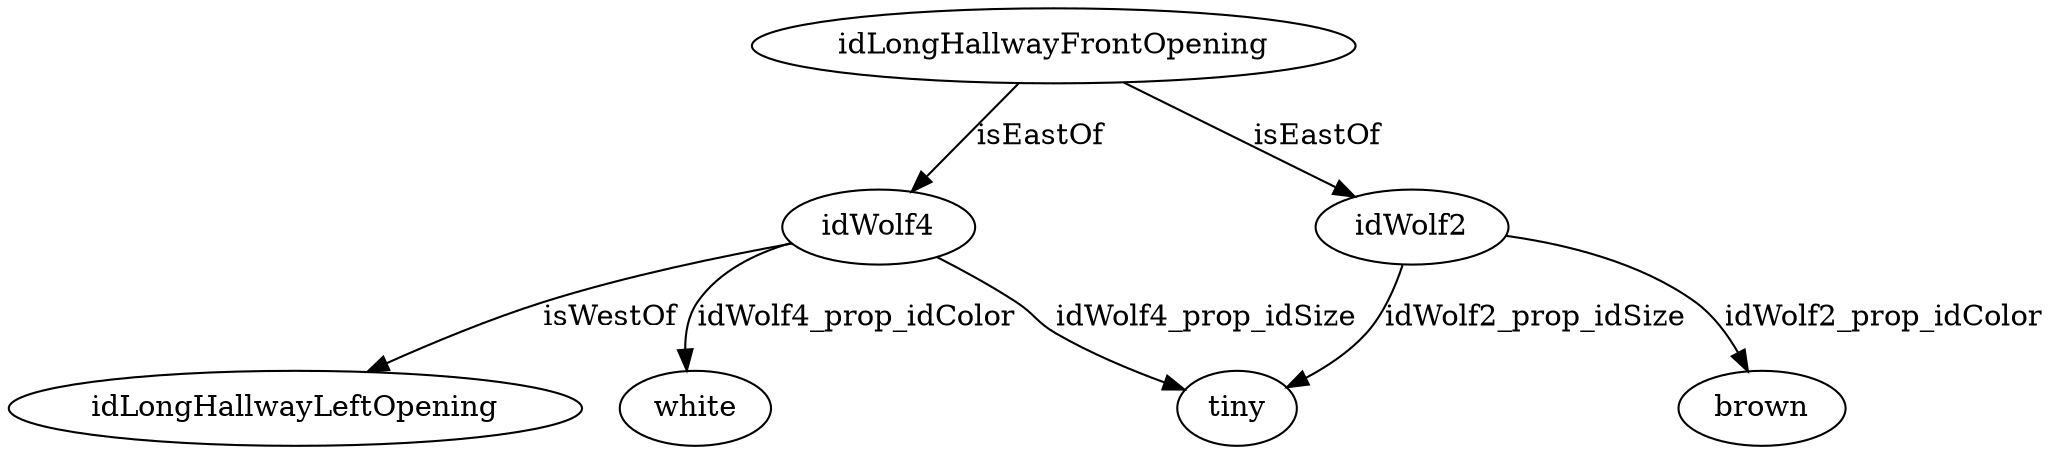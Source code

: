 strict digraph  {
idLongHallwayFrontOpening [node_type=entity_node, root=root];
idWolf4;
white;
tiny;
idWolf2;
brown;
idLongHallwayLeftOpening;
idLongHallwayFrontOpening -> idWolf4  [edge_type=relationship, label=isEastOf];
idLongHallwayFrontOpening -> idWolf2  [edge_type=relationship, label=isEastOf];
idWolf4 -> white  [edge_type=property, label=idWolf4_prop_idColor];
idWolf4 -> tiny  [edge_type=property, label=idWolf4_prop_idSize];
idWolf4 -> idLongHallwayLeftOpening  [edge_type=relationship, label=isWestOf];
idWolf2 -> brown  [edge_type=property, label=idWolf2_prop_idColor];
idWolf2 -> tiny  [edge_type=property, label=idWolf2_prop_idSize];
}
